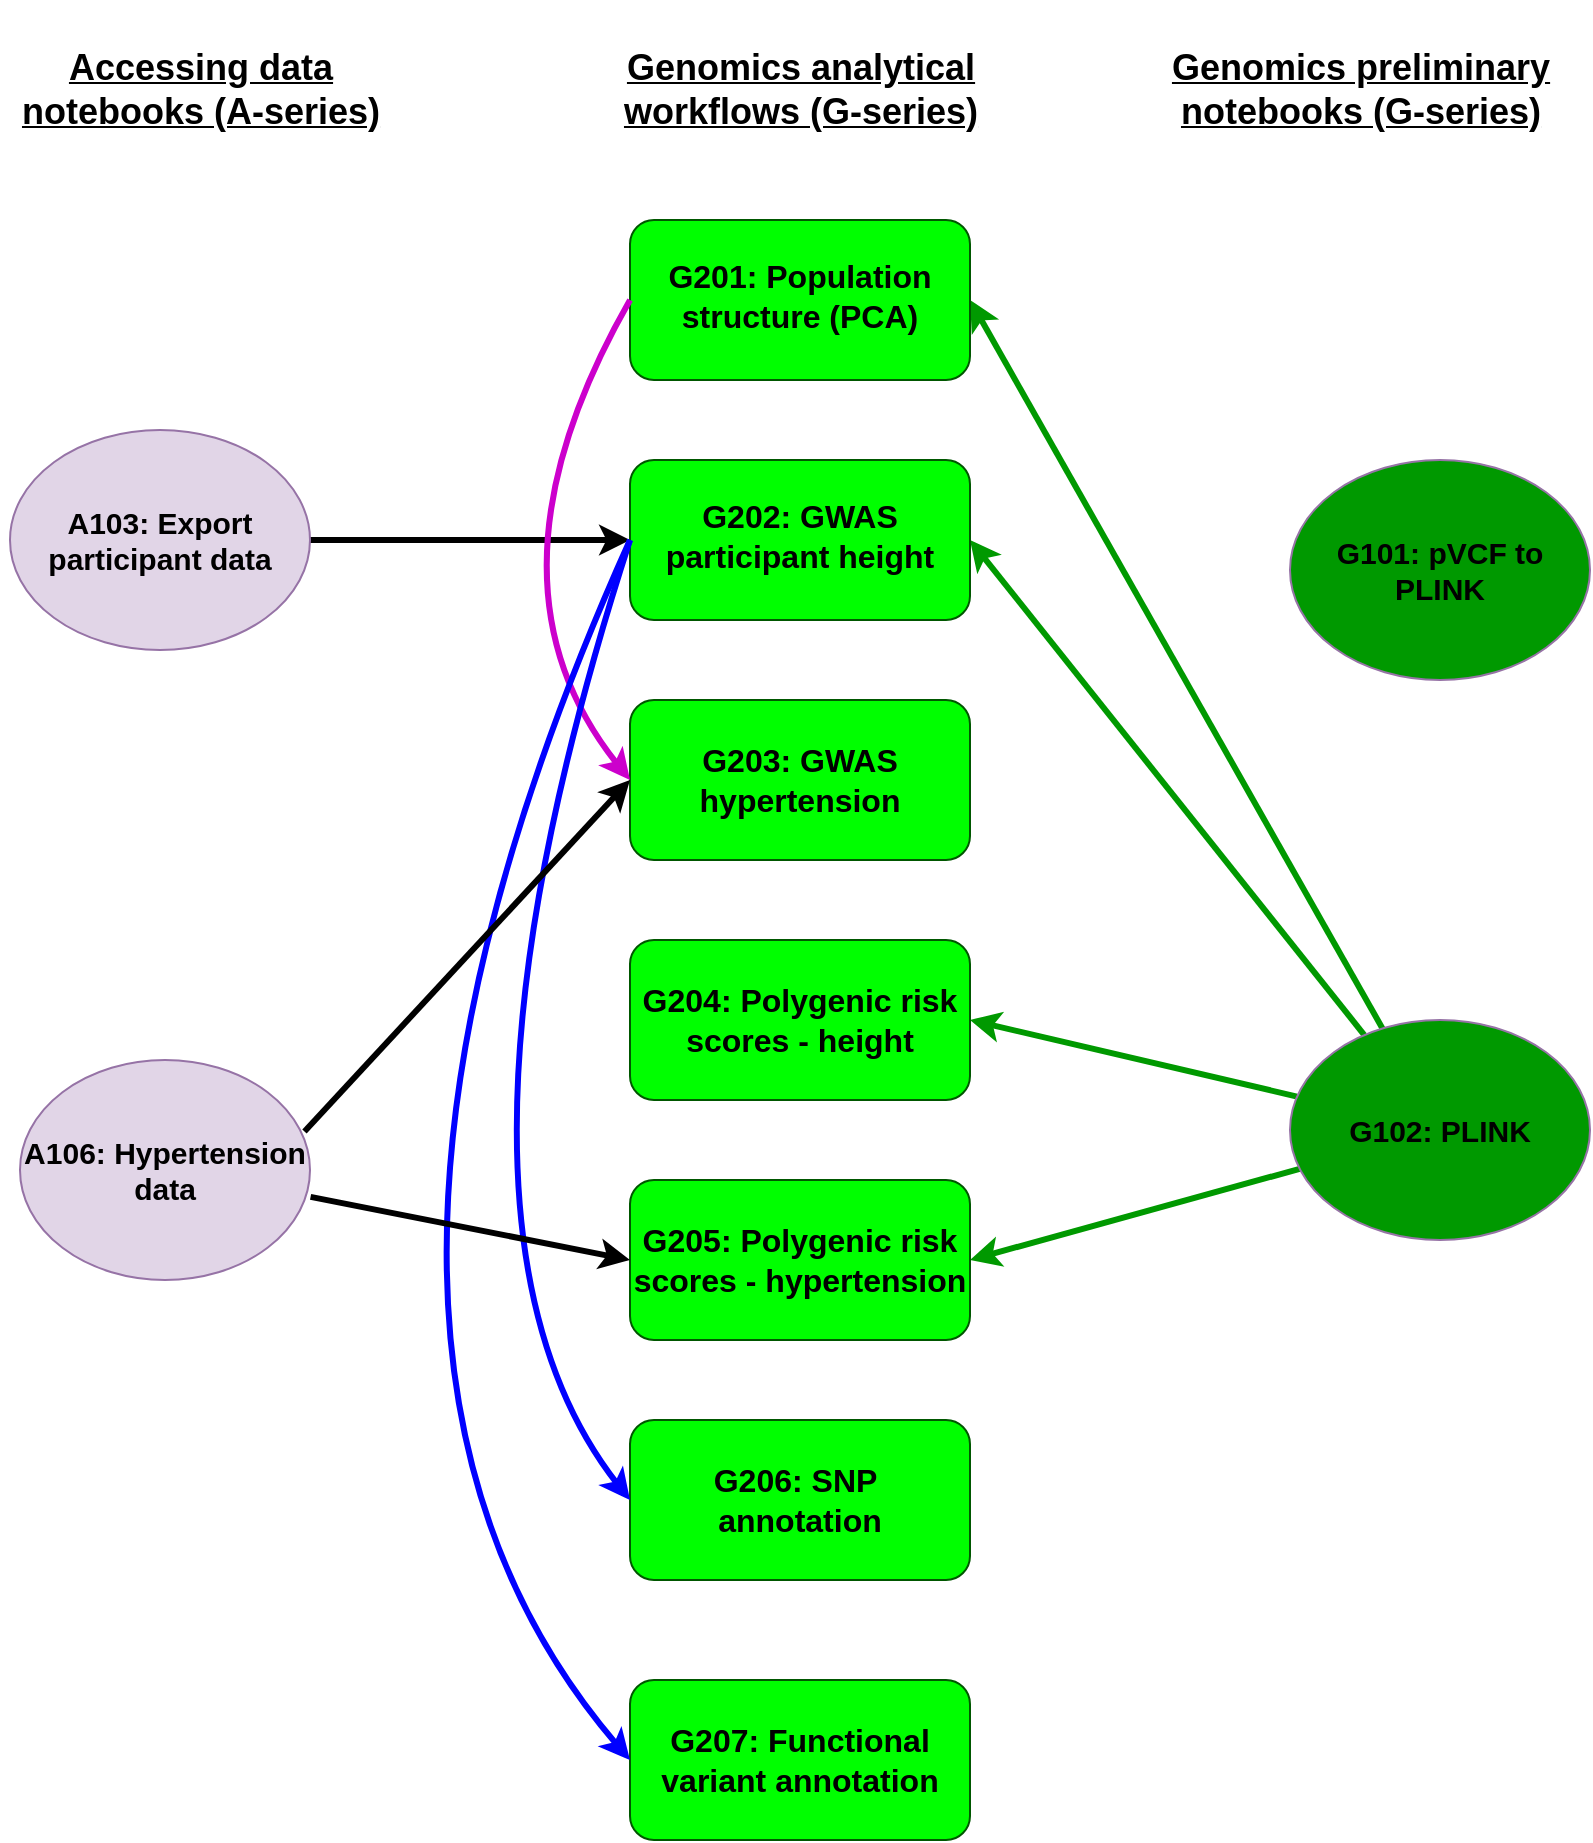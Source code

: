 <mxfile version="24.4.13" type="device">
  <diagram id="C5RBs43oDa-KdzZeNtuy" name="Page-1">
    <mxGraphModel dx="1914" dy="976" grid="1" gridSize="10" guides="1" tooltips="1" connect="1" arrows="1" fold="1" page="1" pageScale="1" pageWidth="827" pageHeight="1169" math="0" shadow="0">
      <root>
        <mxCell id="WIyWlLk6GJQsqaUBKTNV-0" />
        <mxCell id="WIyWlLk6GJQsqaUBKTNV-1" parent="WIyWlLk6GJQsqaUBKTNV-0" />
        <mxCell id="dEb25kDwK-8bPXaEIJRl-19" style="rounded=0;orthogonalLoop=1;jettySize=auto;html=1;entryX=1;entryY=0.5;entryDx=0;entryDy=0;strokeWidth=3;strokeColor=#009900;" parent="WIyWlLk6GJQsqaUBKTNV-1" source="dEb25kDwK-8bPXaEIJRl-12" target="qkU0JbKQ6EuipafsIjLe-22" edge="1">
          <mxGeometry relative="1" as="geometry">
            <mxPoint x="557.72" y="329.76" as="targetPoint" />
          </mxGeometry>
        </mxCell>
        <mxCell id="dEb25kDwK-8bPXaEIJRl-22" style="edgeStyle=none;rounded=0;orthogonalLoop=1;jettySize=auto;html=1;entryX=1;entryY=0.5;entryDx=0;entryDy=0;strokeWidth=3;strokeColor=#009900;" parent="WIyWlLk6GJQsqaUBKTNV-1" source="dEb25kDwK-8bPXaEIJRl-12" target="qkU0JbKQ6EuipafsIjLe-21" edge="1">
          <mxGeometry relative="1" as="geometry">
            <mxPoint x="560" y="460" as="targetPoint" />
          </mxGeometry>
        </mxCell>
        <mxCell id="dEb25kDwK-8bPXaEIJRl-26" style="rounded=0;orthogonalLoop=1;jettySize=auto;html=1;entryX=1;entryY=0.5;entryDx=0;entryDy=0;strokeWidth=3;strokeColor=#009900;" parent="WIyWlLk6GJQsqaUBKTNV-1" source="dEb25kDwK-8bPXaEIJRl-12" target="qkU0JbKQ6EuipafsIjLe-19" edge="1">
          <mxGeometry relative="1" as="geometry">
            <mxPoint x="552.8" y="673.52" as="targetPoint" />
          </mxGeometry>
        </mxCell>
        <mxCell id="dEb25kDwK-8bPXaEIJRl-28" style="rounded=0;orthogonalLoop=1;jettySize=auto;html=1;strokeWidth=3;entryX=1;entryY=0.5;entryDx=0;entryDy=0;strokeColor=#009900;" parent="WIyWlLk6GJQsqaUBKTNV-1" source="dEb25kDwK-8bPXaEIJRl-12" target="qkU0JbKQ6EuipafsIjLe-18" edge="1">
          <mxGeometry relative="1" as="geometry">
            <mxPoint x="560" y="820" as="targetPoint" />
          </mxGeometry>
        </mxCell>
        <mxCell id="dEb25kDwK-8bPXaEIJRl-12" value="&lt;font size=&quot;1&quot; color=&quot;#000000&quot;&gt;&lt;b style=&quot;font-size: 15px;&quot;&gt;G102: PLINK&lt;/b&gt;&lt;/font&gt;" style="ellipse;whiteSpace=wrap;html=1;fillColor=#009900;strokeColor=#9673a6;" parent="WIyWlLk6GJQsqaUBKTNV-1" vertex="1">
          <mxGeometry x="650" y="520" width="150" height="110" as="geometry" />
        </mxCell>
        <mxCell id="dEb25kDwK-8bPXaEIJRl-21" style="edgeStyle=none;rounded=0;orthogonalLoop=1;jettySize=auto;html=1;strokeWidth=3;entryX=0;entryY=0.5;entryDx=0;entryDy=0;exitX=1;exitY=0.5;exitDx=0;exitDy=0;" parent="WIyWlLk6GJQsqaUBKTNV-1" source="qkU0JbKQ6EuipafsIjLe-35" target="qkU0JbKQ6EuipafsIjLe-21" edge="1">
          <mxGeometry relative="1" as="geometry">
            <mxPoint x="240" y="480" as="sourcePoint" />
            <mxPoint x="330" y="390" as="targetPoint" />
          </mxGeometry>
        </mxCell>
        <mxCell id="utWPcHmu2K7LS_2S_HRB-1" value="&lt;b style=&quot;font-size: 18px;&quot;&gt;&lt;u style=&quot;&quot;&gt;&lt;font style=&quot;font-size: 18px;&quot;&gt;Accessing data&lt;/font&gt;&lt;/u&gt;&lt;/b&gt;&lt;div style=&quot;font-size: 18px;&quot;&gt;&lt;b style=&quot;&quot;&gt;&lt;u style=&quot;&quot;&gt;&lt;font style=&quot;font-size: 18px;&quot;&gt;notebooks (A-series)&lt;/font&gt;&lt;/u&gt;&lt;/b&gt;&lt;/div&gt;" style="text;html=1;align=center;verticalAlign=middle;resizable=0;points=[];autosize=1;strokeColor=none;fillColor=none;fontSize=14;" parent="WIyWlLk6GJQsqaUBKTNV-1" vertex="1">
          <mxGeometry x="5" y="25" width="200" height="60" as="geometry" />
        </mxCell>
        <mxCell id="dNcQ-firc5VJONFwm-qN-0" value="&lt;p style=&quot;font-size: 15px;&quot; data-pm-slice=&quot;1 1 [&amp;quot;body&amp;quot;,null]&quot;&gt;&lt;b&gt;&lt;font style=&quot;font-size: 15px;&quot; color=&quot;#000000&quot;&gt;G&lt;/font&gt;&lt;/b&gt;&lt;b style=&quot;background-color: initial;&quot;&gt;&lt;font style=&quot;font-size: 15px;&quot; color=&quot;#000000&quot;&gt;101:&amp;nbsp;&lt;/font&gt;pVCF to PLINK&lt;/b&gt;&lt;/p&gt;" style="ellipse;whiteSpace=wrap;html=1;fillColor=#009900;strokeColor=#9673a6;" parent="WIyWlLk6GJQsqaUBKTNV-1" vertex="1">
          <mxGeometry x="650" y="240" width="150" height="110" as="geometry" />
        </mxCell>
        <mxCell id="qkU0JbKQ6EuipafsIjLe-16" value="&lt;p data-pm-slice=&quot;1 1 [&amp;quot;body&amp;quot;,null]&quot;&gt;&lt;b&gt;&lt;font style=&quot;font-size: 16px;&quot; color=&quot;#000000&quot;&gt;G207: Functional variant annotation&lt;/font&gt;&lt;/b&gt;&lt;/p&gt;" style="whiteSpace=wrap;html=1;rounded=1;glass=0;strokeWidth=1;shadow=0;fillColor=#00FF00;fontColor=#ffffff;strokeColor=#005700;" parent="WIyWlLk6GJQsqaUBKTNV-1" vertex="1">
          <mxGeometry x="320" y="850" width="170" height="80" as="geometry" />
        </mxCell>
        <mxCell id="qkU0JbKQ6EuipafsIjLe-17" value="&lt;p data-pm-slice=&quot;1 1 [&amp;quot;body&amp;quot;,null]&quot;&gt;&lt;b&gt;&lt;font style=&quot;font-size: 16px;&quot; color=&quot;#000000&quot;&gt;G206: SNP&amp;nbsp; annotation&lt;/font&gt;&lt;/b&gt;&lt;/p&gt;" style="whiteSpace=wrap;html=1;rounded=1;glass=0;strokeWidth=1;shadow=0;fillColor=#00FF00;fontColor=#ffffff;strokeColor=#005700;" parent="WIyWlLk6GJQsqaUBKTNV-1" vertex="1">
          <mxGeometry x="320" y="720" width="170" height="80" as="geometry" />
        </mxCell>
        <mxCell id="qkU0JbKQ6EuipafsIjLe-18" value="&lt;p data-pm-slice=&quot;1 1 [&amp;quot;body&amp;quot;,null]&quot;&gt;&lt;b&gt;&lt;font style=&quot;font-size: 16px;&quot; color=&quot;#000000&quot;&gt;G205: Polygenic risk scores - hypertension&lt;/font&gt;&lt;/b&gt;&lt;/p&gt;" style="whiteSpace=wrap;html=1;rounded=1;glass=0;strokeWidth=1;shadow=0;fillColor=#00FF00;fontColor=#ffffff;strokeColor=#005700;" parent="WIyWlLk6GJQsqaUBKTNV-1" vertex="1">
          <mxGeometry x="320" y="600" width="170" height="80" as="geometry" />
        </mxCell>
        <mxCell id="qkU0JbKQ6EuipafsIjLe-19" value="&lt;p data-pm-slice=&quot;1 1 [&amp;quot;body&amp;quot;,null]&quot;&gt;&lt;b&gt;&lt;font style=&quot;font-size: 16px;&quot; color=&quot;#000000&quot;&gt;G204: Polygenic risk scores - height&lt;/font&gt;&lt;/b&gt;&lt;/p&gt;" style="whiteSpace=wrap;html=1;rounded=1;glass=0;strokeWidth=1;shadow=0;fillColor=#00FF00;fontColor=#ffffff;strokeColor=#005700;" parent="WIyWlLk6GJQsqaUBKTNV-1" vertex="1">
          <mxGeometry x="320" y="480" width="170" height="80" as="geometry" />
        </mxCell>
        <mxCell id="qkU0JbKQ6EuipafsIjLe-20" value="&lt;p data-pm-slice=&quot;1 1 [&amp;quot;body&amp;quot;,null]&quot;&gt;&lt;b&gt;&lt;font style=&quot;font-size: 16px;&quot; color=&quot;#000000&quot;&gt;G203: GWAS hypertension&lt;/font&gt;&lt;/b&gt;&lt;/p&gt;" style="rounded=1;whiteSpace=wrap;html=1;fontSize=12;glass=0;strokeWidth=1;shadow=0;fillColor=#00FF00;fontColor=#ffffff;strokeColor=#005700;" parent="WIyWlLk6GJQsqaUBKTNV-1" vertex="1">
          <mxGeometry x="320" y="360" width="170" height="80" as="geometry" />
        </mxCell>
        <mxCell id="qkU0JbKQ6EuipafsIjLe-21" value="&lt;p data-pm-slice=&quot;1 1 [&amp;quot;body&amp;quot;,null]&quot;&gt;&lt;b&gt;&lt;font style=&quot;font-size: 16px;&quot; color=&quot;#000000&quot;&gt;G202&lt;/font&gt;&lt;/b&gt;&lt;b style=&quot;background-color: initial;&quot;&gt;&lt;font style=&quot;font-size: 16px;&quot; color=&quot;#000000&quot;&gt;: GWAS participant height&lt;/font&gt;&lt;/b&gt;&lt;/p&gt;" style="rounded=1;whiteSpace=wrap;html=1;shadow=0;fontFamily=Helvetica;fontSize=12;align=center;strokeWidth=1;spacing=6;spacingTop=-4;fillColor=#00FF00;fontColor=#ffffff;strokeColor=#005700;" parent="WIyWlLk6GJQsqaUBKTNV-1" vertex="1">
          <mxGeometry x="320" y="240" width="170" height="80" as="geometry" />
        </mxCell>
        <mxCell id="qkU0JbKQ6EuipafsIjLe-22" value="&lt;p data-pm-slice=&quot;1 1 [&amp;quot;body&amp;quot;,null]&quot;&gt;&lt;font size=&quot;1&quot; color=&quot;#000000&quot;&gt;&lt;b style=&quot;font-size: 16px;&quot;&gt;G201: Population structure (PCA)&lt;/b&gt;&lt;/font&gt;&lt;/p&gt;" style="rounded=1;whiteSpace=wrap;html=1;shadow=0;fontFamily=Helvetica;fontSize=12;align=center;strokeWidth=1;spacing=6;spacingTop=-4;fillColor=#00FF00;fontColor=#ffffff;strokeColor=#005700;" parent="WIyWlLk6GJQsqaUBKTNV-1" vertex="1">
          <mxGeometry x="320" y="120" width="170" height="80" as="geometry" />
        </mxCell>
        <mxCell id="qkU0JbKQ6EuipafsIjLe-35" value="&lt;p data-pm-slice=&quot;1 1 [&amp;quot;body&amp;quot;,null]&quot;&gt;&lt;b&gt;&lt;font style=&quot;font-size: 15px;&quot; color=&quot;#000000&quot;&gt;A103: Export participant data&lt;/font&gt;&lt;/b&gt;&lt;/p&gt;" style="ellipse;whiteSpace=wrap;html=1;fillColor=#e1d5e7;strokeColor=#9673a6;" parent="WIyWlLk6GJQsqaUBKTNV-1" vertex="1">
          <mxGeometry x="10" y="225" width="150" height="110" as="geometry" />
        </mxCell>
        <mxCell id="jznnMHfIDR-uQTK8eCFl-0" value="&lt;p style=&quot;font-size: 18px;&quot;&gt;&lt;b style=&quot;&quot;&gt;&lt;u style=&quot;&quot;&gt;&lt;font style=&quot;font-size: 18px;&quot;&gt;Genomics preliminary&lt;br&gt;&lt;/font&gt;&lt;/u&gt;&lt;/b&gt;&lt;b style=&quot;background-color: initial;&quot;&gt;&lt;u style=&quot;&quot;&gt;&lt;font style=&quot;font-size: 18px;&quot;&gt;notebooks (G-series)&lt;/font&gt;&lt;/u&gt;&lt;/b&gt;&lt;/p&gt;" style="text;html=1;align=center;verticalAlign=middle;resizable=0;points=[];autosize=1;strokeColor=none;fillColor=none;fontSize=14;" parent="WIyWlLk6GJQsqaUBKTNV-1" vertex="1">
          <mxGeometry x="580" y="10" width="210" height="90" as="geometry" />
        </mxCell>
        <mxCell id="KVcAHST_LJNs0rAoIdOQ-1" value="" style="endArrow=classic;html=1;rounded=0;exitX=0;exitY=0.5;exitDx=0;exitDy=0;curved=1;entryX=0;entryY=0.5;entryDx=0;entryDy=0;strokeWidth=3;strokeColor=#CC00CC;" parent="WIyWlLk6GJQsqaUBKTNV-1" source="qkU0JbKQ6EuipafsIjLe-22" target="qkU0JbKQ6EuipafsIjLe-20" edge="1">
          <mxGeometry width="50" height="50" relative="1" as="geometry">
            <mxPoint x="390" y="500" as="sourcePoint" />
            <mxPoint x="230" y="330" as="targetPoint" />
            <Array as="points">
              <mxPoint x="240" y="300" />
            </Array>
          </mxGeometry>
        </mxCell>
        <mxCell id="KVcAHST_LJNs0rAoIdOQ-2" value="" style="endArrow=classic;html=1;rounded=0;exitX=0;exitY=0.5;exitDx=0;exitDy=0;curved=1;entryX=0;entryY=0.5;entryDx=0;entryDy=0;strokeWidth=3;strokeColor=#0000FF;" parent="WIyWlLk6GJQsqaUBKTNV-1" source="qkU0JbKQ6EuipafsIjLe-21" target="qkU0JbKQ6EuipafsIjLe-17" edge="1">
          <mxGeometry width="50" height="50" relative="1" as="geometry">
            <mxPoint x="390" y="620" as="sourcePoint" />
            <mxPoint x="440" y="570" as="targetPoint" />
            <Array as="points">
              <mxPoint x="210" y="620" />
            </Array>
          </mxGeometry>
        </mxCell>
        <mxCell id="KVcAHST_LJNs0rAoIdOQ-3" value="" style="endArrow=classic;html=1;rounded=0;exitX=0;exitY=0.5;exitDx=0;exitDy=0;entryX=0;entryY=0.5;entryDx=0;entryDy=0;curved=1;strokeWidth=3;strokeColor=#0000FF;" parent="WIyWlLk6GJQsqaUBKTNV-1" source="qkU0JbKQ6EuipafsIjLe-21" target="qkU0JbKQ6EuipafsIjLe-16" edge="1">
          <mxGeometry width="50" height="50" relative="1" as="geometry">
            <mxPoint x="390" y="620" as="sourcePoint" />
            <mxPoint x="440" y="570" as="targetPoint" />
            <Array as="points">
              <mxPoint x="140" y="680" />
            </Array>
          </mxGeometry>
        </mxCell>
        <mxCell id="KVcAHST_LJNs0rAoIdOQ-8" value="&lt;p style=&quot;font-size: 18px;&quot;&gt;&lt;b style=&quot;&quot;&gt;&lt;u style=&quot;&quot;&gt;&lt;font style=&quot;font-size: 18px;&quot;&gt;Genomics analytical&lt;br&gt;&lt;/font&gt;&lt;/u&gt;&lt;/b&gt;&lt;b style=&quot;background-color: initial;&quot;&gt;&lt;u style=&quot;&quot;&gt;&lt;font style=&quot;font-size: 18px;&quot;&gt;workflows (G-series)&lt;/font&gt;&lt;/u&gt;&lt;/b&gt;&lt;/p&gt;" style="text;html=1;align=center;verticalAlign=middle;resizable=0;points=[];autosize=1;strokeColor=none;fillColor=none;fontSize=14;" parent="WIyWlLk6GJQsqaUBKTNV-1" vertex="1">
          <mxGeometry x="305" y="10" width="200" height="90" as="geometry" />
        </mxCell>
        <mxCell id="b5AI8tf0eW2_4nFeec93-0" value="&lt;p style=&quot;font-size: 15px;&quot; data-pm-slice=&quot;1 1 [&amp;quot;body&amp;quot;,null]&quot;&gt;&lt;b&gt;&lt;font style=&quot;font-size: 15px;&quot; color=&quot;#000000&quot;&gt;A106:&lt;/font&gt;&lt;/b&gt;&lt;span style=&quot;background-color: initial;&quot;&gt;&lt;b&gt;&amp;nbsp;Hypertension data&lt;/b&gt;&lt;/span&gt;&lt;/p&gt;" style="ellipse;whiteSpace=wrap;html=1;fillColor=#e1d5e7;strokeColor=#9673a6;" vertex="1" parent="WIyWlLk6GJQsqaUBKTNV-1">
          <mxGeometry x="15" y="540" width="145" height="110" as="geometry" />
        </mxCell>
        <mxCell id="b5AI8tf0eW2_4nFeec93-1" style="edgeStyle=none;rounded=0;orthogonalLoop=1;jettySize=auto;html=1;strokeWidth=3;exitX=0.981;exitY=0.325;exitDx=0;exitDy=0;exitPerimeter=0;entryX=0;entryY=0.5;entryDx=0;entryDy=0;" edge="1" parent="WIyWlLk6GJQsqaUBKTNV-1" source="b5AI8tf0eW2_4nFeec93-0" target="qkU0JbKQ6EuipafsIjLe-20">
          <mxGeometry relative="1" as="geometry">
            <mxPoint x="240" y="460" as="sourcePoint" />
            <mxPoint x="380" y="587" as="targetPoint" />
          </mxGeometry>
        </mxCell>
        <mxCell id="b5AI8tf0eW2_4nFeec93-2" style="edgeStyle=none;rounded=0;orthogonalLoop=1;jettySize=auto;html=1;strokeWidth=3;exitX=1.002;exitY=0.622;exitDx=0;exitDy=0;exitPerimeter=0;entryX=0;entryY=0.5;entryDx=0;entryDy=0;" edge="1" parent="WIyWlLk6GJQsqaUBKTNV-1" source="b5AI8tf0eW2_4nFeec93-0" target="qkU0JbKQ6EuipafsIjLe-18">
          <mxGeometry relative="1" as="geometry">
            <mxPoint x="200" y="540" as="sourcePoint" />
            <mxPoint x="320" y="650" as="targetPoint" />
          </mxGeometry>
        </mxCell>
      </root>
    </mxGraphModel>
  </diagram>
</mxfile>
